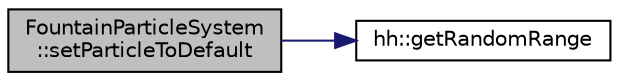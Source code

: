 digraph "FountainParticleSystem::setParticleToDefault"
{
 // INTERACTIVE_SVG=YES
 // LATEX_PDF_SIZE
  edge [fontname="Helvetica",fontsize="10",labelfontname="Helvetica",labelfontsize="10"];
  node [fontname="Helvetica",fontsize="10",shape=record];
  rankdir="LR";
  Node1 [label="FountainParticleSystem\l::setParticleToDefault",height=0.2,width=0.4,color="black", fillcolor="grey75", style="filled", fontcolor="black",tooltip=" "];
  Node1 -> Node2 [color="midnightblue",fontsize="10",style="solid",fontname="Helvetica"];
  Node2 [label="hh::getRandomRange",height=0.2,width=0.4,color="black", fillcolor="white", style="filled",URL="$d7/dd1/namespacehh.html#aed1bace99cbd4c8fba93c9bde4aaafe0",tooltip=" "];
}
